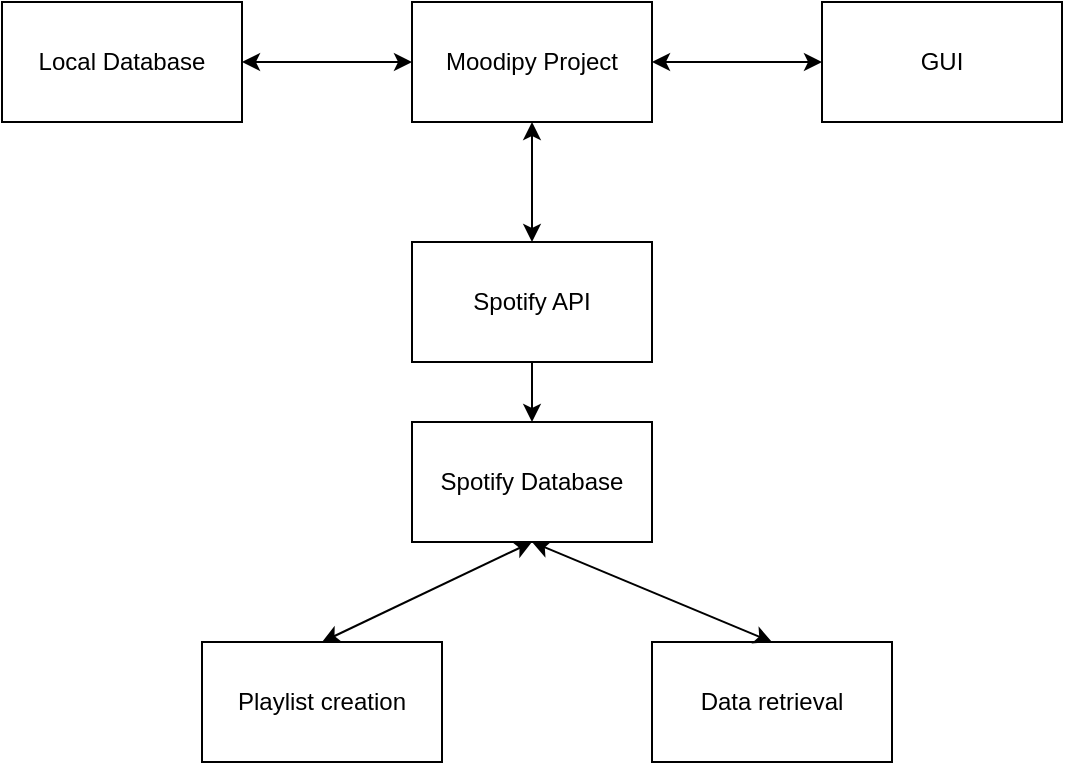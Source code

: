 <mxfile version="13.4.5" type="github">
  <diagram id="hWcxY_O15yy8f3td2650" name="Page-1">
    <mxGraphModel dx="1422" dy="794" grid="1" gridSize="10" guides="1" tooltips="1" connect="1" arrows="1" fold="1" page="1" pageScale="1" pageWidth="850" pageHeight="1100" math="0" shadow="0">
      <root>
        <mxCell id="0" />
        <mxCell id="1" parent="0" />
        <mxCell id="r3QeN6dqMjR328dZJumW-1" value="Moodipy Project" style="rounded=0;whiteSpace=wrap;html=1;" parent="1" vertex="1">
          <mxGeometry x="325" y="120" width="120" height="60" as="geometry" />
        </mxCell>
        <mxCell id="r3QeN6dqMjR328dZJumW-2" value="GUI" style="rounded=0;whiteSpace=wrap;html=1;" parent="1" vertex="1">
          <mxGeometry x="530" y="120" width="120" height="60" as="geometry" />
        </mxCell>
        <mxCell id="25x2mvTJKfsFaXuJk_cP-2" value="Local Database" style="rounded=0;whiteSpace=wrap;html=1;" parent="1" vertex="1">
          <mxGeometry x="120" y="120" width="120" height="60" as="geometry" />
        </mxCell>
        <mxCell id="lBddr6z3-GMEVS8S2wrO-1" value="Spotify API" style="rounded=0;whiteSpace=wrap;html=1;" parent="1" vertex="1">
          <mxGeometry x="325" y="240" width="120" height="60" as="geometry" />
        </mxCell>
        <mxCell id="r3QeN6dqMjR328dZJumW-3" value="" style="endArrow=classic;startArrow=classic;html=1;entryX=0;entryY=0.5;entryDx=0;entryDy=0;exitX=1;exitY=0.5;exitDx=0;exitDy=0;" parent="1" source="r3QeN6dqMjR328dZJumW-1" target="r3QeN6dqMjR328dZJumW-2" edge="1">
          <mxGeometry width="50" height="50" relative="1" as="geometry">
            <mxPoint x="400" y="170" as="sourcePoint" />
            <mxPoint x="450" y="120" as="targetPoint" />
          </mxGeometry>
        </mxCell>
        <mxCell id="r3QeN6dqMjR328dZJumW-4" value="" style="endArrow=classic;startArrow=classic;html=1;exitX=1;exitY=0.5;exitDx=0;exitDy=0;" parent="1" source="25x2mvTJKfsFaXuJk_cP-2" edge="1">
          <mxGeometry width="50" height="50" relative="1" as="geometry">
            <mxPoint x="275" y="200" as="sourcePoint" />
            <mxPoint x="325" y="150" as="targetPoint" />
          </mxGeometry>
        </mxCell>
        <mxCell id="r3QeN6dqMjR328dZJumW-5" value="" style="endArrow=classic;startArrow=classic;html=1;entryX=0.5;entryY=1;entryDx=0;entryDy=0;exitX=0.5;exitY=0;exitDx=0;exitDy=0;" parent="1" source="lBddr6z3-GMEVS8S2wrO-1" target="r3QeN6dqMjR328dZJumW-1" edge="1">
          <mxGeometry width="50" height="50" relative="1" as="geometry">
            <mxPoint x="400" y="170" as="sourcePoint" />
            <mxPoint x="450" y="120" as="targetPoint" />
          </mxGeometry>
        </mxCell>
        <mxCell id="r3QeN6dqMjR328dZJumW-6" value="Data retrieval" style="rounded=0;whiteSpace=wrap;html=1;" parent="1" vertex="1">
          <mxGeometry x="445" y="440" width="120" height="60" as="geometry" />
        </mxCell>
        <mxCell id="r3QeN6dqMjR328dZJumW-7" value="Playlist creation" style="rounded=0;whiteSpace=wrap;html=1;" parent="1" vertex="1">
          <mxGeometry x="220" y="440" width="120" height="60" as="geometry" />
        </mxCell>
        <mxCell id="r3QeN6dqMjR328dZJumW-8" value="" style="endArrow=classic;startArrow=classic;html=1;exitX=0.5;exitY=0;exitDx=0;exitDy=0;entryX=0.5;entryY=1;entryDx=0;entryDy=0;" parent="1" source="r3QeN6dqMjR328dZJumW-7" target="z0RXEE6FkJNF346CMl91-1" edge="1">
          <mxGeometry width="50" height="50" relative="1" as="geometry">
            <mxPoint x="280" y="340" as="sourcePoint" />
            <mxPoint x="330" y="360" as="targetPoint" />
          </mxGeometry>
        </mxCell>
        <mxCell id="r3QeN6dqMjR328dZJumW-9" value="" style="endArrow=classic;startArrow=classic;html=1;exitX=0.5;exitY=0;exitDx=0;exitDy=0;entryX=0.5;entryY=1;entryDx=0;entryDy=0;" parent="1" source="r3QeN6dqMjR328dZJumW-6" target="z0RXEE6FkJNF346CMl91-1" edge="1">
          <mxGeometry width="50" height="50" relative="1" as="geometry">
            <mxPoint x="400" y="170" as="sourcePoint" />
            <mxPoint x="460" y="370" as="targetPoint" />
          </mxGeometry>
        </mxCell>
        <mxCell id="z0RXEE6FkJNF346CMl91-1" value="Spotify Database" style="rounded=0;whiteSpace=wrap;html=1;" parent="1" vertex="1">
          <mxGeometry x="325" y="330" width="120" height="60" as="geometry" />
        </mxCell>
        <mxCell id="z0RXEE6FkJNF346CMl91-3" value="" style="endArrow=classic;html=1;entryX=0.5;entryY=0;entryDx=0;entryDy=0;exitX=0.5;exitY=1;exitDx=0;exitDy=0;" parent="1" source="lBddr6z3-GMEVS8S2wrO-1" target="z0RXEE6FkJNF346CMl91-1" edge="1">
          <mxGeometry width="50" height="50" relative="1" as="geometry">
            <mxPoint x="360" y="340" as="sourcePoint" />
            <mxPoint x="410" y="290" as="targetPoint" />
          </mxGeometry>
        </mxCell>
      </root>
    </mxGraphModel>
  </diagram>
</mxfile>
